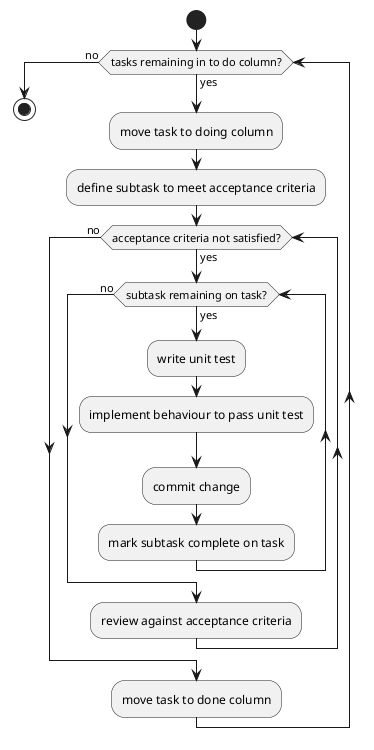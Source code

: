 @startuml

start

while (tasks remaining in to do column?) is (yes)
  :move task to doing column;
  :define subtask to meet acceptance criteria;

  while (acceptance criteria not satisfied?) is (yes)
    while (subtask remaining on task?) is (yes)
      :write unit test;
      :implement behaviour to pass unit test;
      :commit change;
      :mark subtask complete on task;
    endwhile (no)

    :review against acceptance criteria;

  endwhile (no)

  :move task to done column;
endwhile (no)

stop

@enduml
